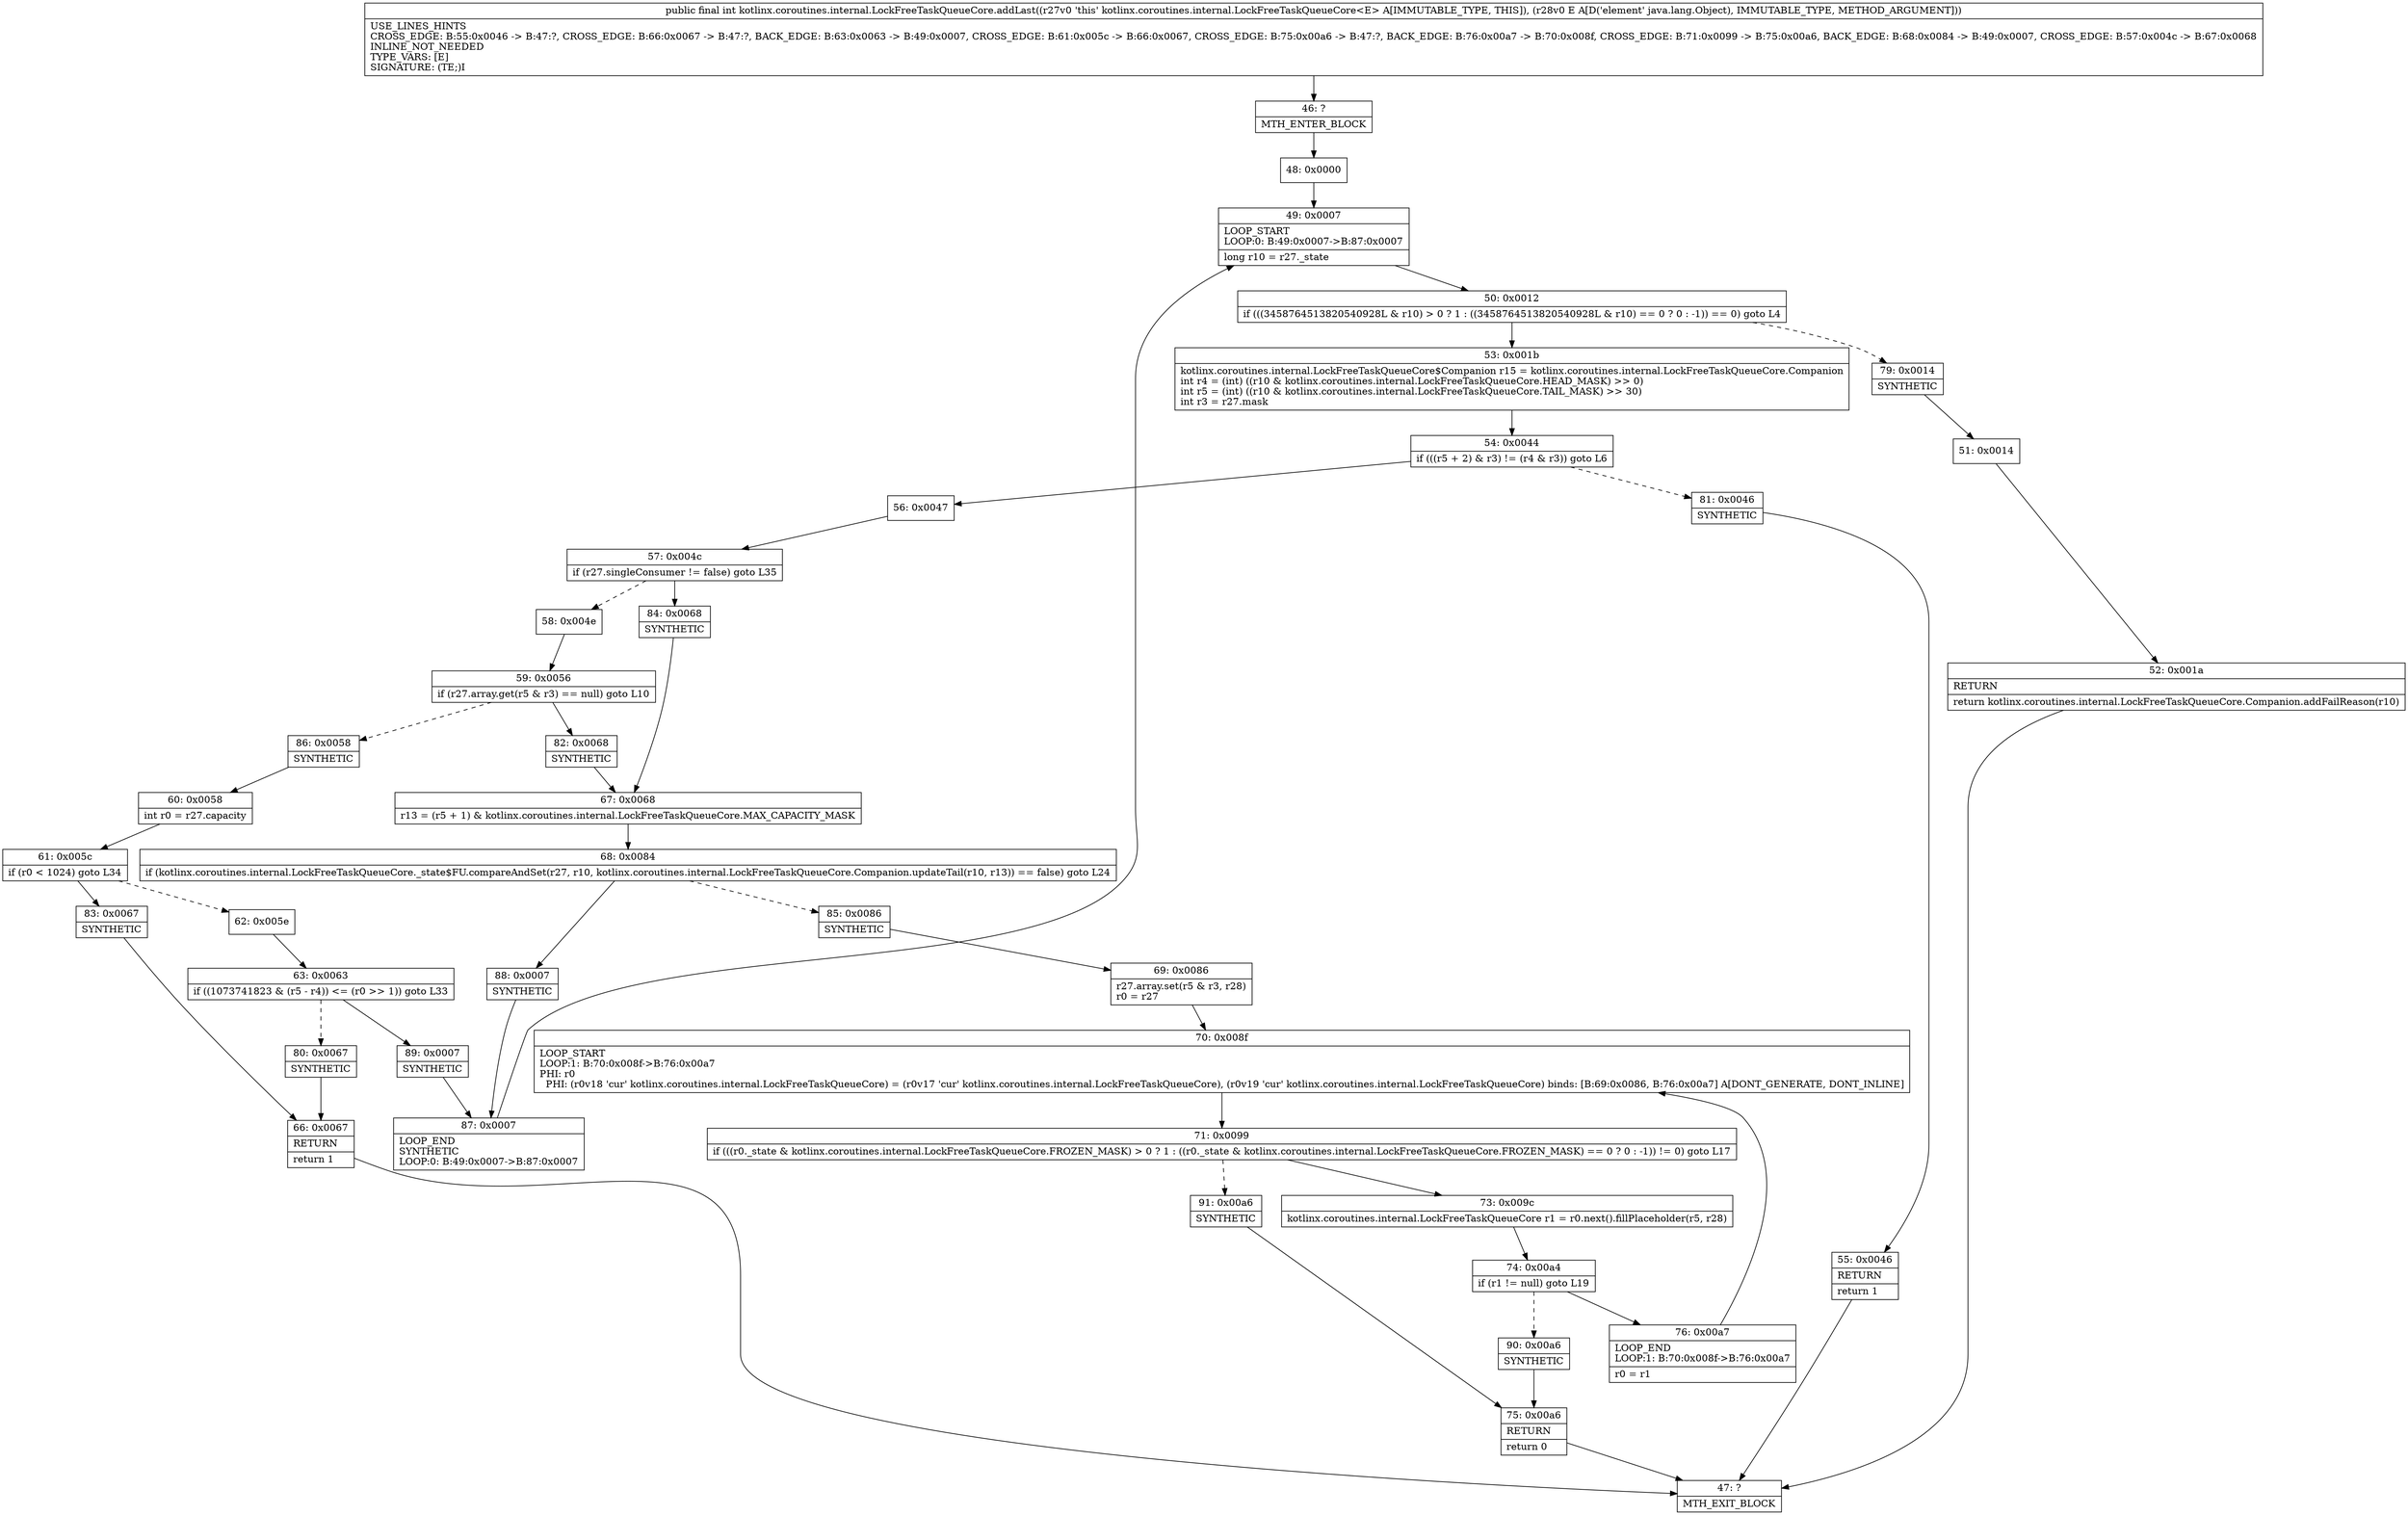 digraph "CFG forkotlinx.coroutines.internal.LockFreeTaskQueueCore.addLast(Ljava\/lang\/Object;)I" {
Node_46 [shape=record,label="{46\:\ ?|MTH_ENTER_BLOCK\l}"];
Node_48 [shape=record,label="{48\:\ 0x0000}"];
Node_49 [shape=record,label="{49\:\ 0x0007|LOOP_START\lLOOP:0: B:49:0x0007\-\>B:87:0x0007\l|long r10 = r27._state\l}"];
Node_50 [shape=record,label="{50\:\ 0x0012|if (((3458764513820540928L & r10) \> 0 ? 1 : ((3458764513820540928L & r10) == 0 ? 0 : \-1)) == 0) goto L4\l}"];
Node_53 [shape=record,label="{53\:\ 0x001b|kotlinx.coroutines.internal.LockFreeTaskQueueCore$Companion r15 = kotlinx.coroutines.internal.LockFreeTaskQueueCore.Companion\lint r4 = (int) ((r10 & kotlinx.coroutines.internal.LockFreeTaskQueueCore.HEAD_MASK) \>\> 0)\lint r5 = (int) ((r10 & kotlinx.coroutines.internal.LockFreeTaskQueueCore.TAIL_MASK) \>\> 30)\lint r3 = r27.mask\l}"];
Node_54 [shape=record,label="{54\:\ 0x0044|if (((r5 + 2) & r3) != (r4 & r3)) goto L6\l}"];
Node_56 [shape=record,label="{56\:\ 0x0047}"];
Node_57 [shape=record,label="{57\:\ 0x004c|if (r27.singleConsumer != false) goto L35\l}"];
Node_58 [shape=record,label="{58\:\ 0x004e}"];
Node_59 [shape=record,label="{59\:\ 0x0056|if (r27.array.get(r5 & r3) == null) goto L10\l}"];
Node_82 [shape=record,label="{82\:\ 0x0068|SYNTHETIC\l}"];
Node_67 [shape=record,label="{67\:\ 0x0068|r13 = (r5 + 1) & kotlinx.coroutines.internal.LockFreeTaskQueueCore.MAX_CAPACITY_MASK\l}"];
Node_68 [shape=record,label="{68\:\ 0x0084|if (kotlinx.coroutines.internal.LockFreeTaskQueueCore._state$FU.compareAndSet(r27, r10, kotlinx.coroutines.internal.LockFreeTaskQueueCore.Companion.updateTail(r10, r13)) == false) goto L24\l}"];
Node_85 [shape=record,label="{85\:\ 0x0086|SYNTHETIC\l}"];
Node_69 [shape=record,label="{69\:\ 0x0086|r27.array.set(r5 & r3, r28)\lr0 = r27\l}"];
Node_70 [shape=record,label="{70\:\ 0x008f|LOOP_START\lLOOP:1: B:70:0x008f\-\>B:76:0x00a7\lPHI: r0 \l  PHI: (r0v18 'cur' kotlinx.coroutines.internal.LockFreeTaskQueueCore) = (r0v17 'cur' kotlinx.coroutines.internal.LockFreeTaskQueueCore), (r0v19 'cur' kotlinx.coroutines.internal.LockFreeTaskQueueCore) binds: [B:69:0x0086, B:76:0x00a7] A[DONT_GENERATE, DONT_INLINE]\l}"];
Node_71 [shape=record,label="{71\:\ 0x0099|if (((r0._state & kotlinx.coroutines.internal.LockFreeTaskQueueCore.FROZEN_MASK) \> 0 ? 1 : ((r0._state & kotlinx.coroutines.internal.LockFreeTaskQueueCore.FROZEN_MASK) == 0 ? 0 : \-1)) != 0) goto L17\l}"];
Node_73 [shape=record,label="{73\:\ 0x009c|kotlinx.coroutines.internal.LockFreeTaskQueueCore r1 = r0.next().fillPlaceholder(r5, r28)\l}"];
Node_74 [shape=record,label="{74\:\ 0x00a4|if (r1 != null) goto L19\l}"];
Node_76 [shape=record,label="{76\:\ 0x00a7|LOOP_END\lLOOP:1: B:70:0x008f\-\>B:76:0x00a7\l|r0 = r1\l}"];
Node_90 [shape=record,label="{90\:\ 0x00a6|SYNTHETIC\l}"];
Node_75 [shape=record,label="{75\:\ 0x00a6|RETURN\l|return 0\l}"];
Node_47 [shape=record,label="{47\:\ ?|MTH_EXIT_BLOCK\l}"];
Node_91 [shape=record,label="{91\:\ 0x00a6|SYNTHETIC\l}"];
Node_88 [shape=record,label="{88\:\ 0x0007|SYNTHETIC\l}"];
Node_87 [shape=record,label="{87\:\ 0x0007|LOOP_END\lSYNTHETIC\lLOOP:0: B:49:0x0007\-\>B:87:0x0007\l}"];
Node_86 [shape=record,label="{86\:\ 0x0058|SYNTHETIC\l}"];
Node_60 [shape=record,label="{60\:\ 0x0058|int r0 = r27.capacity\l}"];
Node_61 [shape=record,label="{61\:\ 0x005c|if (r0 \< 1024) goto L34\l}"];
Node_62 [shape=record,label="{62\:\ 0x005e}"];
Node_63 [shape=record,label="{63\:\ 0x0063|if ((1073741823 & (r5 \- r4)) \<= (r0 \>\> 1)) goto L33\l}"];
Node_80 [shape=record,label="{80\:\ 0x0067|SYNTHETIC\l}"];
Node_66 [shape=record,label="{66\:\ 0x0067|RETURN\l|return 1\l}"];
Node_89 [shape=record,label="{89\:\ 0x0007|SYNTHETIC\l}"];
Node_83 [shape=record,label="{83\:\ 0x0067|SYNTHETIC\l}"];
Node_84 [shape=record,label="{84\:\ 0x0068|SYNTHETIC\l}"];
Node_81 [shape=record,label="{81\:\ 0x0046|SYNTHETIC\l}"];
Node_55 [shape=record,label="{55\:\ 0x0046|RETURN\l|return 1\l}"];
Node_79 [shape=record,label="{79\:\ 0x0014|SYNTHETIC\l}"];
Node_51 [shape=record,label="{51\:\ 0x0014}"];
Node_52 [shape=record,label="{52\:\ 0x001a|RETURN\l|return kotlinx.coroutines.internal.LockFreeTaskQueueCore.Companion.addFailReason(r10)\l}"];
MethodNode[shape=record,label="{public final int kotlinx.coroutines.internal.LockFreeTaskQueueCore.addLast((r27v0 'this' kotlinx.coroutines.internal.LockFreeTaskQueueCore\<E\> A[IMMUTABLE_TYPE, THIS]), (r28v0 E A[D('element' java.lang.Object), IMMUTABLE_TYPE, METHOD_ARGUMENT]))  | USE_LINES_HINTS\lCROSS_EDGE: B:55:0x0046 \-\> B:47:?, CROSS_EDGE: B:66:0x0067 \-\> B:47:?, BACK_EDGE: B:63:0x0063 \-\> B:49:0x0007, CROSS_EDGE: B:61:0x005c \-\> B:66:0x0067, CROSS_EDGE: B:75:0x00a6 \-\> B:47:?, BACK_EDGE: B:76:0x00a7 \-\> B:70:0x008f, CROSS_EDGE: B:71:0x0099 \-\> B:75:0x00a6, BACK_EDGE: B:68:0x0084 \-\> B:49:0x0007, CROSS_EDGE: B:57:0x004c \-\> B:67:0x0068\lINLINE_NOT_NEEDED\lTYPE_VARS: [E]\lSIGNATURE: (TE;)I\l}"];
MethodNode -> Node_46;Node_46 -> Node_48;
Node_48 -> Node_49;
Node_49 -> Node_50;
Node_50 -> Node_53;
Node_50 -> Node_79[style=dashed];
Node_53 -> Node_54;
Node_54 -> Node_56;
Node_54 -> Node_81[style=dashed];
Node_56 -> Node_57;
Node_57 -> Node_58[style=dashed];
Node_57 -> Node_84;
Node_58 -> Node_59;
Node_59 -> Node_82;
Node_59 -> Node_86[style=dashed];
Node_82 -> Node_67;
Node_67 -> Node_68;
Node_68 -> Node_85[style=dashed];
Node_68 -> Node_88;
Node_85 -> Node_69;
Node_69 -> Node_70;
Node_70 -> Node_71;
Node_71 -> Node_73;
Node_71 -> Node_91[style=dashed];
Node_73 -> Node_74;
Node_74 -> Node_76;
Node_74 -> Node_90[style=dashed];
Node_76 -> Node_70;
Node_90 -> Node_75;
Node_75 -> Node_47;
Node_91 -> Node_75;
Node_88 -> Node_87;
Node_87 -> Node_49;
Node_86 -> Node_60;
Node_60 -> Node_61;
Node_61 -> Node_62[style=dashed];
Node_61 -> Node_83;
Node_62 -> Node_63;
Node_63 -> Node_80[style=dashed];
Node_63 -> Node_89;
Node_80 -> Node_66;
Node_66 -> Node_47;
Node_89 -> Node_87;
Node_83 -> Node_66;
Node_84 -> Node_67;
Node_81 -> Node_55;
Node_55 -> Node_47;
Node_79 -> Node_51;
Node_51 -> Node_52;
Node_52 -> Node_47;
}

